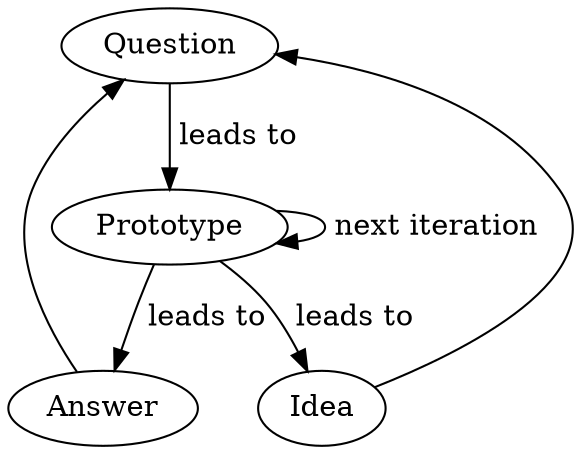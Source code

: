 /* Generate in command line:
dot -Tpng overall-research-process-1.gv -o overall-research-process-1.png */

//rankedDir=LR, 
//splines=ortho, [nodesep=1]

digraph G  { 
	graph [rankedDir=LR]
	node [shape=ellipse]

	Question->Prototype [label=" leads to"]
	Prototype->Prototype [label=" next iteration"]
	Prototype->{Answer Idea} [label=" leads to"]
	Answer->Question
	Idea->Question
}